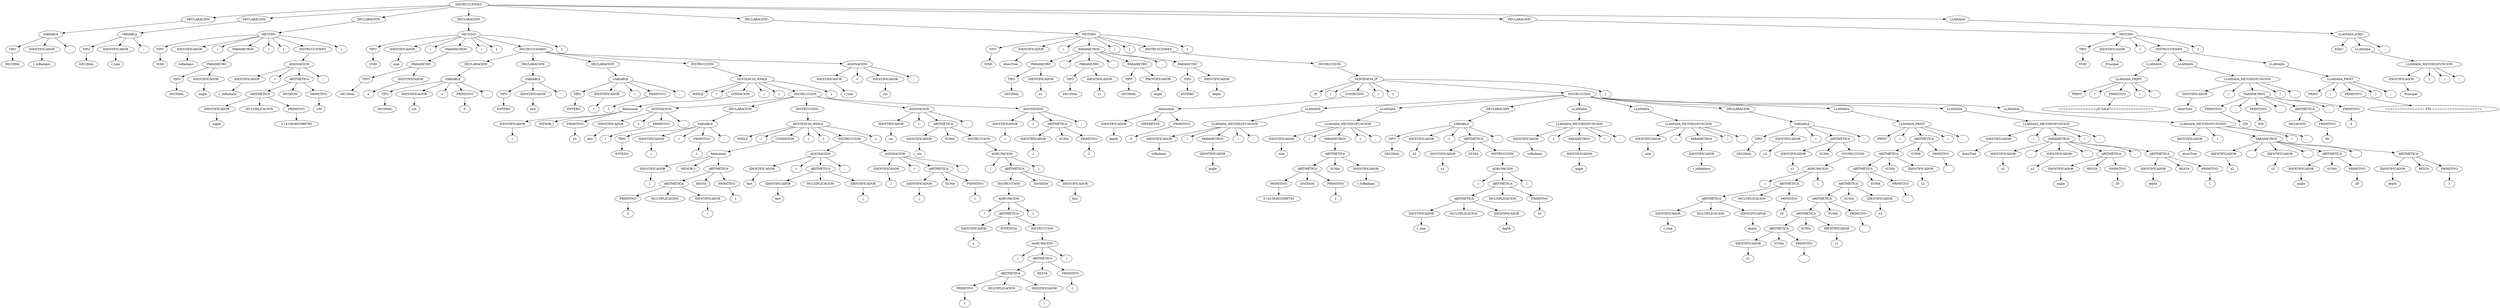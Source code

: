 digraph {
n0[label="INSTRUCCIONES"];
n1[label="DECLARACIÓN"];
n0->n1;
n2[label="VARIABLE"];
n1->n2;
n3[label="TIPO"];
n2->n3;
n4[label="DECIMAL"];
n3->n4;
n5[label="IDENTIFICADOR"];
n2->n5;
n6[label="r_toRadians"];
n5->n6;
n7[label=";"];
n2->n7;
n8[label="DECLARACIÓN"];
n0->n8;
n9[label="VARIABLE"];
n8->n9;
n10[label="TIPO"];
n9->n10;
n11[label="DECIMAL"];
n10->n11;
n12[label="IDENTIFICADOR"];
n9->n12;
n13[label="r_sine"];
n12->n13;
n14[label=";"];
n9->n14;
n15[label="DECLARACIÓN"];
n0->n15;
n16[label="METODO"];
n15->n16;
n17[label="TIPO"];
n16->n17;
n18[label="VOID"];
n17->n18;
n19[label="IDENTIFICADOR"];
n16->n19;
n20[label="toRadians"];
n19->n20;
n21[label="("];
n16->n21;
n22[label="PARAMETROS"];
n16->n22;
n23[label="PARAMETRO"];
n22->n23;
n24[label="TIPO"];
n23->n24;
n25[label="DECIMAL"];
n24->n25;
n26[label="IDENTIFICADOR"];
n23->n26;
n27[label="angle"];
n26->n27;
n28[label=")"];
n16->n28;
n29[label="{"];
n16->n29;
n30[label="INSTRUCCIONES"];
n16->n30;
n31[label="ASIGNACION"];
n30->n31;
n32[label="IDENTIFICADOR"];
n31->n32;
n33[label="r_toRadians"];
n32->n33;
n34[label="="];
n31->n34;
n35[label="ARITMÉTICA"];
n31->n35;
n36[label="ARITMÉTICA"];
n35->n36;
n37[label="IDENTIFICADOR"];
n36->n37;
n38[label="angle"];
n37->n38;
n39[label="MULTIPLICACION"];
n36->n39;
n40[label="PRIMITIVO"];
n36->n40;
n41[label="3.141592653589793"];
n40->n41;
n42[label="DIVISION"];
n35->n42;
n43[label="PRIMITIVO"];
n35->n43;
n44[label="180"];
n43->n44;
n45[label=";"];
n31->n45;
n46[label="}"];
n16->n46;
n47[label="DECLARACIÓN"];
n0->n47;
n48[label="METODO"];
n47->n48;
n49[label="TIPO"];
n48->n49;
n50[label="VOID"];
n49->n50;
n51[label="IDENTIFICADOR"];
n48->n51;
n52[label="sine"];
n51->n52;
n53[label="("];
n48->n53;
n54[label="PARAMETROS"];
n48->n54;
n55[label="PARAMETRO"];
n54->n55;
n56[label="TIPO"];
n55->n56;
n57[label="DECIMAL"];
n56->n57;
n58[label="IDENTIFICADOR"];
n55->n58;
n59[label="x"];
n58->n59;
n60[label=")"];
n48->n60;
n61[label="{"];
n48->n61;
n62[label="INSTRUCCIONES"];
n48->n62;
n63[label="DECLARACIÓN"];
n62->n63;
n64[label="VARIABLE"];
n63->n64;
n65[label="TIPO"];
n64->n65;
n66[label="DECIMAL"];
n65->n66;
n67[label="IDENTIFICADOR"];
n64->n67;
n68[label="sin"];
n67->n68;
n69[label="="];
n64->n69;
n70[label="PRIMITIVO"];
n64->n70;
n71[label="0"];
n70->n71;
n72[label=";"];
n64->n72;
n73[label="DECLARACIÓN"];
n62->n73;
n74[label="VARIABLE"];
n73->n74;
n75[label="TIPO"];
n74->n75;
n76[label="ENTERO"];
n75->n76;
n77[label="IDENTIFICADOR"];
n74->n77;
n78[label="fact"];
n77->n78;
n79[label=";"];
n74->n79;
n80[label="DECLARACIÓN"];
n62->n80;
n81[label="VARIABLE"];
n80->n81;
n82[label="TIPO"];
n81->n82;
n83[label="ENTERO"];
n82->n83;
n84[label="IDENTIFICADOR"];
n81->n84;
n85[label="i"];
n84->n85;
n86[label="="];
n81->n86;
n87[label="PRIMITIVO"];
n81->n87;
n88[label="1"];
n87->n88;
n89[label=";"];
n81->n89;
n90[label="INSTRUCCION"];
n62->n90;
n91[label="SENTENCIA_WHILE"];
n90->n91;
n92[label="WHILE"];
n91->n92;
n93[label="("];
n91->n93;
n94[label="CONDICION"];
n91->n94;
n95[label="Relacional"];
n94->n95;
n96[label="IDENTIFICADOR"];
n95->n96;
n97[label="i"];
n96->n97;
n98[label="MENOR_I"];
n95->n98;
n99[label="PRIMITIVO"];
n95->n99;
n100[label="10"];
n99->n100;
n101[label=")"];
n91->n101;
n102[label="{"];
n91->n102;
n103[label="INSTRUCCION"];
n91->n103;
n104[label="ASIGNACION"];
n103->n104;
n105[label="IDENTIFICADOR"];
n104->n105;
n106[label="fact"];
n105->n106;
n107[label="="];
n104->n107;
n108[label="PRIMITIVO"];
n104->n108;
n109[label="1"];
n108->n109;
n110[label=";"];
n104->n110;
n111[label="DECLARACIÓN"];
n103->n111;
n112[label="VARIABLE"];
n111->n112;
n113[label="TIPO"];
n112->n113;
n114[label="ENTERO"];
n113->n114;
n115[label="IDENTIFICADOR"];
n112->n115;
n116[label="j"];
n115->n116;
n117[label="="];
n112->n117;
n118[label="PRIMITIVO"];
n112->n118;
n119[label="1"];
n118->n119;
n120[label=";"];
n112->n120;
n121[label="INSTRUCCION"];
n103->n121;
n122[label="SENTENCIA_WHILE"];
n121->n122;
n123[label="WHILE"];
n122->n123;
n124[label="("];
n122->n124;
n125[label="CONDICION"];
n122->n125;
n126[label="Relacional"];
n125->n126;
n127[label="IDENTIFICADOR"];
n126->n127;
n128[label="j"];
n127->n128;
n129[label="MENOR_I"];
n126->n129;
n130[label="ARITMÉTICA"];
n126->n130;
n131[label="ARITMÉTICA"];
n130->n131;
n132[label="PRIMITIVO"];
n131->n132;
n133[label="2"];
n132->n133;
n134[label="MULTIPLICACION"];
n131->n134;
n135[label="IDENTIFICADOR"];
n131->n135;
n136[label="i"];
n135->n136;
n137[label="RESTA"];
n130->n137;
n138[label="PRIMITIVO"];
n130->n138;
n139[label="1"];
n138->n139;
n140[label=")"];
n122->n140;
n141[label="{"];
n122->n141;
n142[label="INSTRUCCION"];
n122->n142;
n143[label="ASIGNACION"];
n142->n143;
n144[label="IDENTIFICADOR"];
n143->n144;
n145[label="fact"];
n144->n145;
n146[label="="];
n143->n146;
n147[label="ARITMÉTICA"];
n143->n147;
n148[label="IDENTIFICADOR"];
n147->n148;
n149[label="fact"];
n148->n149;
n150[label="MULTIPLICACION"];
n147->n150;
n151[label="IDENTIFICADOR"];
n147->n151;
n152[label="j"];
n151->n152;
n153[label=";"];
n143->n153;
n154[label="ASIGNACION"];
n142->n154;
n155[label="IDENTIFICADOR"];
n154->n155;
n156[label="j"];
n155->n156;
n157[label="="];
n154->n157;
n158[label="ARITMÉTICA"];
n154->n158;
n159[label="IDENTIFICADOR"];
n158->n159;
n160[label="j"];
n159->n160;
n161[label="SUMA"];
n158->n161;
n162[label="PRIMITIVO"];
n158->n162;
n163[label="1"];
n162->n163;
n164[label=";"];
n154->n164;
n165[label="}"];
n122->n165;
n166[label="ASIGNACION"];
n103->n166;
n167[label="IDENTIFICADOR"];
n166->n167;
n168[label="sin"];
n167->n168;
n169[label="="];
n166->n169;
n170[label="ARITMÉTICA"];
n166->n170;
n171[label="IDENTIFICADOR"];
n170->n171;
n172[label="sin"];
n171->n172;
n173[label="SUMA"];
n170->n173;
n174[label="INSTRUCCION"];
n170->n174;
n175[label="AGRUPACION"];
n174->n175;
n176[label="("];
n175->n176;
n177[label="ARITMÉTICA"];
n175->n177;
n178[label="INSTRUCCION"];
n177->n178;
n179[label="AGRUPACION"];
n178->n179;
n180[label="("];
n179->n180;
n181[label="ARITMÉTICA"];
n179->n181;
n182[label="IDENTIFICADOR"];
n181->n182;
n183[label="x"];
n182->n183;
n184[label="POTENCIA"];
n181->n184;
n185[label="INSTRUCCION"];
n181->n185;
n186[label="AGRUPACION"];
n185->n186;
n187[label="("];
n186->n187;
n188[label="ARITMÉTICA"];
n186->n188;
n189[label="ARITMÉTICA"];
n188->n189;
n190[label="PRIMITIVO"];
n189->n190;
n191[label="2"];
n190->n191;
n192[label="MULTIPLICACION"];
n189->n192;
n193[label="IDENTIFICADOR"];
n189->n193;
n194[label="i"];
n193->n194;
n195[label="RESTA"];
n188->n195;
n196[label="PRIMITIVO"];
n188->n196;
n197[label="1"];
n196->n197;
n198[label=")"];
n186->n198;
n199[label=")"];
n179->n199;
n200[label="DIVISION"];
n177->n200;
n201[label="IDENTIFICADOR"];
n177->n201;
n202[label="fact"];
n201->n202;
n203[label=")"];
n175->n203;
n204[label=";"];
n166->n204;
n205[label="ASIGNACION"];
n103->n205;
n206[label="IDENTIFICADOR"];
n205->n206;
n207[label="i"];
n206->n207;
n208[label="="];
n205->n208;
n209[label="ARITMÉTICA"];
n205->n209;
n210[label="IDENTIFICADOR"];
n209->n210;
n211[label="i"];
n210->n211;
n212[label="SUMA"];
n209->n212;
n213[label="PRIMITIVO"];
n209->n213;
n214[label="1"];
n213->n214;
n215[label=";"];
n205->n215;
n216[label="}"];
n91->n216;
n217[label="ASIGNACION"];
n62->n217;
n218[label="IDENTIFICADOR"];
n217->n218;
n219[label="r_sine"];
n218->n219;
n220[label="="];
n217->n220;
n221[label="IDENTIFICADOR"];
n217->n221;
n222[label="sin"];
n221->n222;
n223[label=";"];
n217->n223;
n224[label="}"];
n48->n224;
n225[label="DECLARACIÓN"];
n0->n225;
n226[label="METODO"];
n225->n226;
n227[label="TIPO"];
n226->n227;
n228[label="VOID"];
n227->n228;
n229[label="IDENTIFICADOR"];
n226->n229;
n230[label="drawTree"];
n229->n230;
n231[label="("];
n226->n231;
n232[label="PARAMETROS"];
n226->n232;
n233[label="PARAMETRO"];
n232->n233;
n234[label="TIPO"];
n233->n234;
n235[label="DECIMAL"];
n234->n235;
n236[label="IDENTIFICADOR"];
n233->n236;
n237[label="x1"];
n236->n237;
n238[label=","];
n232->n238;
n239[label="PARAMETRO"];
n232->n239;
n240[label="TIPO"];
n239->n240;
n241[label="DECIMAL"];
n240->n241;
n242[label="IDENTIFICADOR"];
n239->n242;
n243[label="y1"];
n242->n243;
n244[label=","];
n232->n244;
n245[label="PARAMETRO"];
n232->n245;
n246[label="TIPO"];
n245->n246;
n247[label="DECIMAL"];
n246->n247;
n248[label="IDENTIFICADOR"];
n245->n248;
n249[label="angle"];
n248->n249;
n250[label=","];
n232->n250;
n251[label="PARAMETRO"];
n232->n251;
n252[label="TIPO"];
n251->n252;
n253[label="ENTERO"];
n252->n253;
n254[label="IDENTIFICADOR"];
n251->n254;
n255[label="depth"];
n254->n255;
n256[label=")"];
n226->n256;
n257[label="{"];
n226->n257;
n258[label="INSTRUCCIONES"];
n226->n258;
n259[label="INSTRUCCION"];
n258->n259;
n260[label="SENTENCIA_IF"];
n259->n260;
n261[label="IF"];
n260->n261;
n262[label="("];
n260->n262;
n263[label="CONDICION"];
n260->n263;
n264[label="Relacional"];
n263->n264;
n265[label="IDENTIFICADOR"];
n264->n265;
n266[label="depth"];
n265->n266;
n267[label="DIFERENTE"];
n264->n267;
n268[label="PRIMITIVO"];
n264->n268;
n269[label="0"];
n268->n269;
n270[label=")"];
n260->n270;
n271[label="{"];
n260->n271;
n272[label="INSTRUCCION"];
n260->n272;
n273[label="LLAMADA"];
n272->n273;
n274[label="LLAMADA_METODO/FUNCION"];
n273->n274;
n275[label="IDENTIFICADOR"];
n274->n275;
n276[label="toRadians"];
n275->n276;
n277[label="("];
n274->n277;
n278[label="PARAMETROS"];
n274->n278;
n279[label="IDENTIFICADOR"];
n278->n279;
n280[label="angle"];
n279->n280;
n281[label=")"];
n274->n281;
n282[label=";"];
n274->n282;
n283[label="LLAMADA"];
n272->n283;
n284[label="LLAMADA_METODO/FUNCION"];
n283->n284;
n285[label="IDENTIFICADOR"];
n284->n285;
n286[label="sine"];
n285->n286;
n287[label="("];
n284->n287;
n288[label="PARAMETROS"];
n284->n288;
n289[label="ARITMÉTICA"];
n288->n289;
n290[label="ARITMÉTICA"];
n289->n290;
n291[label="PRIMITIVO"];
n290->n291;
n292[label="3.141592653589793"];
n291->n292;
n293[label="DIVISION"];
n290->n293;
n294[label="PRIMITIVO"];
n290->n294;
n295[label="2"];
n294->n295;
n296[label="SUMA"];
n289->n296;
n297[label="IDENTIFICADOR"];
n289->n297;
n298[label="r_toRadians"];
n297->n298;
n299[label=")"];
n284->n299;
n300[label=";"];
n284->n300;
n301[label="DECLARACIÓN"];
n272->n301;
n302[label="VARIABLE"];
n301->n302;
n303[label="TIPO"];
n302->n303;
n304[label="DECIMAL"];
n303->n304;
n305[label="IDENTIFICADOR"];
n302->n305;
n306[label="x2"];
n305->n306;
n307[label="="];
n302->n307;
n308[label="ARITMÉTICA"];
n302->n308;
n309[label="IDENTIFICADOR"];
n308->n309;
n310[label="x1"];
n309->n310;
n311[label="SUMA"];
n308->n311;
n312[label="INSTRUCCION"];
n308->n312;
n313[label="AGRUPACION"];
n312->n313;
n314[label="("];
n313->n314;
n315[label="ARITMÉTICA"];
n313->n315;
n316[label="ARITMÉTICA"];
n315->n316;
n317[label="IDENTIFICADOR"];
n316->n317;
n318[label="r_sine"];
n317->n318;
n319[label="MULTIPLICACION"];
n316->n319;
n320[label="IDENTIFICADOR"];
n316->n320;
n321[label="depth"];
n320->n321;
n322[label="MULTIPLICACION"];
n315->n322;
n323[label="PRIMITIVO"];
n315->n323;
n324[label="10"];
n323->n324;
n325[label=")"];
n313->n325;
n326[label=";"];
n302->n326;
n327[label="LLAMADA"];
n272->n327;
n328[label="LLAMADA_METODO/FUNCION"];
n327->n328;
n329[label="IDENTIFICADOR"];
n328->n329;
n330[label="toRadians"];
n329->n330;
n331[label="("];
n328->n331;
n332[label="PARAMETROS"];
n328->n332;
n333[label="IDENTIFICADOR"];
n332->n333;
n334[label="angle"];
n333->n334;
n335[label=")"];
n328->n335;
n336[label=";"];
n328->n336;
n337[label="LLAMADA"];
n272->n337;
n338[label="LLAMADA_METODO/FUNCION"];
n337->n338;
n339[label="IDENTIFICADOR"];
n338->n339;
n340[label="sine"];
n339->n340;
n341[label="("];
n338->n341;
n342[label="PARAMETROS"];
n338->n342;
n343[label="IDENTIFICADOR"];
n342->n343;
n344[label="r_toRadians"];
n343->n344;
n345[label=")"];
n338->n345;
n346[label=";"];
n338->n346;
n347[label="DECLARACIÓN"];
n272->n347;
n348[label="VARIABLE"];
n347->n348;
n349[label="TIPO"];
n348->n349;
n350[label="DECIMAL"];
n349->n350;
n351[label="IDENTIFICADOR"];
n348->n351;
n352[label="y2"];
n351->n352;
n353[label="="];
n348->n353;
n354[label="ARITMÉTICA"];
n348->n354;
n355[label="IDENTIFICADOR"];
n354->n355;
n356[label="y1"];
n355->n356;
n357[label="SUMA"];
n354->n357;
n358[label="INSTRUCCION"];
n354->n358;
n359[label="AGRUPACION"];
n358->n359;
n360[label="("];
n359->n360;
n361[label="ARITMÉTICA"];
n359->n361;
n362[label="ARITMÉTICA"];
n361->n362;
n363[label="IDENTIFICADOR"];
n362->n363;
n364[label="r_sine"];
n363->n364;
n365[label="MULTIPLICACION"];
n362->n365;
n366[label="IDENTIFICADOR"];
n362->n366;
n367[label="depth"];
n366->n367;
n368[label="MULTIPLICACION"];
n361->n368;
n369[label="PRIMITIVO"];
n361->n369;
n370[label="10"];
n369->n370;
n371[label=")"];
n359->n371;
n372[label=";"];
n348->n372;
n373[label="LLAMADA"];
n272->n373;
n374[label="LLAMADA_PRINT"];
n373->n374;
n375[label="PRINT"];
n374->n375;
n376[label="("];
n374->n376;
n377[label="ARITMÉTICA"];
n374->n377;
n378[label="ARITMÉTICA"];
n377->n378;
n379[label="ARITMÉTICA"];
n378->n379;
n380[label="ARITMÉTICA"];
n379->n380;
n381[label="ARITMÉTICA"];
n380->n381;
n382[label="ARITMÉTICA"];
n381->n382;
n383[label="ARITMÉTICA"];
n382->n383;
n384[label="IDENTIFICADOR"];
n383->n384;
n385[label="x1"];
n384->n385;
n386[label="SUMA"];
n383->n386;
n387[label="PRIMITIVO"];
n383->n387;
n388[label=" "];
n387->n388;
n389[label="SUMA"];
n382->n389;
n390[label="IDENTIFICADOR"];
n382->n390;
n391[label="y1"];
n390->n391;
n392[label="SUMA"];
n381->n392;
n393[label="PRIMITIVO"];
n381->n393;
n394[label=" "];
n393->n394;
n395[label="SUMA"];
n380->n395;
n396[label="IDENTIFICADOR"];
n380->n396;
n397[label="x2"];
n396->n397;
n398[label="SUMA"];
n379->n398;
n399[label="PRIMITIVO"];
n379->n399;
n400[label=" "];
n399->n400;
n401[label="SUMA"];
n378->n401;
n402[label="IDENTIFICADOR"];
n378->n402;
n403[label="y2"];
n402->n403;
n404[label="SUMA"];
n377->n404;
n405[label="PRIMITIVO"];
n377->n405;
n406[label=""];
n405->n406;
n407[label=")"];
n374->n407;
n408[label=";"];
n374->n408;
n409[label="LLAMADA"];
n272->n409;
n410[label="LLAMADA_METODO/FUNCION"];
n409->n410;
n411[label="IDENTIFICADOR"];
n410->n411;
n412[label="drawTree"];
n411->n412;
n413[label="("];
n410->n413;
n414[label="PARAMETROS"];
n410->n414;
n415[label="IDENTIFICADOR"];
n414->n415;
n416[label="x2"];
n415->n416;
n417[label=","];
n414->n417;
n418[label="IDENTIFICADOR"];
n414->n418;
n419[label="y2"];
n418->n419;
n420[label=","];
n414->n420;
n421[label="ARITMÉTICA"];
n414->n421;
n422[label="IDENTIFICADOR"];
n421->n422;
n423[label="angle"];
n422->n423;
n424[label="RESTA"];
n421->n424;
n425[label="PRIMITIVO"];
n421->n425;
n426[label="20"];
n425->n426;
n427[label=","];
n414->n427;
n428[label="ARITMÉTICA"];
n414->n428;
n429[label="IDENTIFICADOR"];
n428->n429;
n430[label="depth"];
n429->n430;
n431[label="RESTA"];
n428->n431;
n432[label="PRIMITIVO"];
n428->n432;
n433[label="1"];
n432->n433;
n434[label=")"];
n410->n434;
n435[label=";"];
n410->n435;
n436[label="LLAMADA"];
n272->n436;
n437[label="LLAMADA_METODO/FUNCION"];
n436->n437;
n438[label="IDENTIFICADOR"];
n437->n438;
n439[label="drawTree"];
n438->n439;
n440[label="("];
n437->n440;
n441[label="PARAMETROS"];
n437->n441;
n442[label="IDENTIFICADOR"];
n441->n442;
n443[label="x2"];
n442->n443;
n444[label=","];
n441->n444;
n445[label="IDENTIFICADOR"];
n441->n445;
n446[label="y2"];
n445->n446;
n447[label=","];
n441->n447;
n448[label="ARITMÉTICA"];
n441->n448;
n449[label="IDENTIFICADOR"];
n448->n449;
n450[label="angle"];
n449->n450;
n451[label="SUMA"];
n448->n451;
n452[label="PRIMITIVO"];
n448->n452;
n453[label="20"];
n452->n453;
n454[label=","];
n441->n454;
n455[label="ARITMÉTICA"];
n441->n455;
n456[label="IDENTIFICADOR"];
n455->n456;
n457[label="depth"];
n456->n457;
n458[label="RESTA"];
n455->n458;
n459[label="PRIMITIVO"];
n455->n459;
n460[label="1"];
n459->n460;
n461[label=")"];
n437->n461;
n462[label=";"];
n437->n462;
n463[label="}"];
n260->n463;
n464[label="}"];
n226->n464;
n465[label="DECLARACIÓN"];
n0->n465;
n466[label="METODO"];
n465->n466;
n467[label="TIPO"];
n466->n467;
n468[label="VOID"];
n467->n468;
n469[label="IDENTIFICADOR"];
n466->n469;
n470[label="Principal"];
n469->n470;
n471[label="{"];
n466->n471;
n472[label="INSTRUCCIONES"];
n466->n472;
n473[label="LLAMADA"];
n472->n473;
n474[label="LLAMADA_PRINT"];
n473->n474;
n475[label="PRINT"];
n474->n475;
n476[label="("];
n474->n476;
n477[label="PRIMITIVO"];
n474->n477;
n478[label="===============¿SI SALE?================="];
n477->n478;
n479[label=")"];
n474->n479;
n480[label=";"];
n474->n480;
n481[label="LLAMADA"];
n472->n481;
n482[label="LLAMADA_METODO/FUNCION"];
n481->n482;
n483[label="IDENTIFICADOR"];
n482->n483;
n484[label="drawTree"];
n483->n484;
n485[label="("];
n482->n485;
n486[label="PARAMETROS"];
n482->n486;
n487[label="PRIMITIVO"];
n486->n487;
n488[label="250"];
n487->n488;
n489[label=","];
n486->n489;
n490[label="PRIMITIVO"];
n486->n490;
n491[label="500"];
n490->n491;
n492[label=","];
n486->n492;
n493[label="ARITMÉTICA"];
n486->n493;
n494[label="NEGACION"];
n493->n494;
n495[label="PRIMITIVO"];
n493->n495;
n496[label="90"];
n495->n496;
n497[label=","];
n486->n497;
n498[label="PRIMITIVO"];
n486->n498;
n499[label="4"];
n498->n499;
n500[label=")"];
n482->n500;
n501[label=";"];
n482->n501;
n502[label="LLAMADA"];
n472->n502;
n503[label="LLAMADA_PRINT"];
n502->n503;
n504[label="PRINT"];
n503->n504;
n505[label="("];
n503->n505;
n506[label="PRIMITIVO"];
n503->n506;
n507[label="================ FIN ===================="];
n506->n507;
n508[label=")"];
n503->n508;
n509[label=";"];
n503->n509;
n510[label="}"];
n466->n510;
n511[label="LLAMADA"];
n0->n511;
n512[label="LLAMADA_EXEC"];
n511->n512;
n513[label="EXEC"];
n512->n513;
n514[label="LLAMADA"];
n512->n514;
n515[label="LLAMADA_METODO/FUNCION"];
n514->n515;
n516[label="IDENTIFICADOR"];
n515->n516;
n517[label="Principal"];
n516->n517;
n518[label="("];
n515->n518;
n519[label=")"];
n515->n519;
n520[label=";"];
n515->n520;
n521[label=";"];
n512->n521;
}